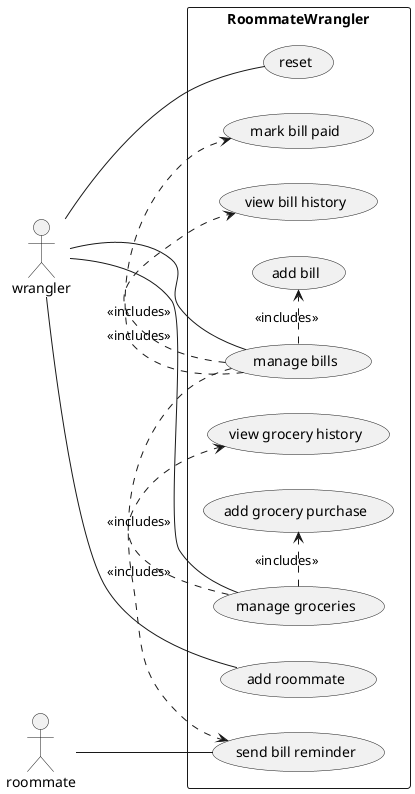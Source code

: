 @startuml
left to right direction
skinparam packageStyle rect
actor wrangler
actor roommate

rectangle RoommateWrangler {
wrangler -- (manage bills)
wrangler -- (manage groceries)
wrangler -- (add roommate)
wrangler -- (reset)
roommate -- (send bill reminder)
(manage bills) .> (add bill): <<includes>>
(manage bills) .> (mark bill paid): <<includes>>
(manage bills) .> (view bill history): <<includes>>
(manage bills) .> (send bill reminder): <<includes>>
(manage groceries) .> (add grocery purchase): <<includes>>
(manage groceries) .> (view grocery history): <<includes>>
}
@enduml